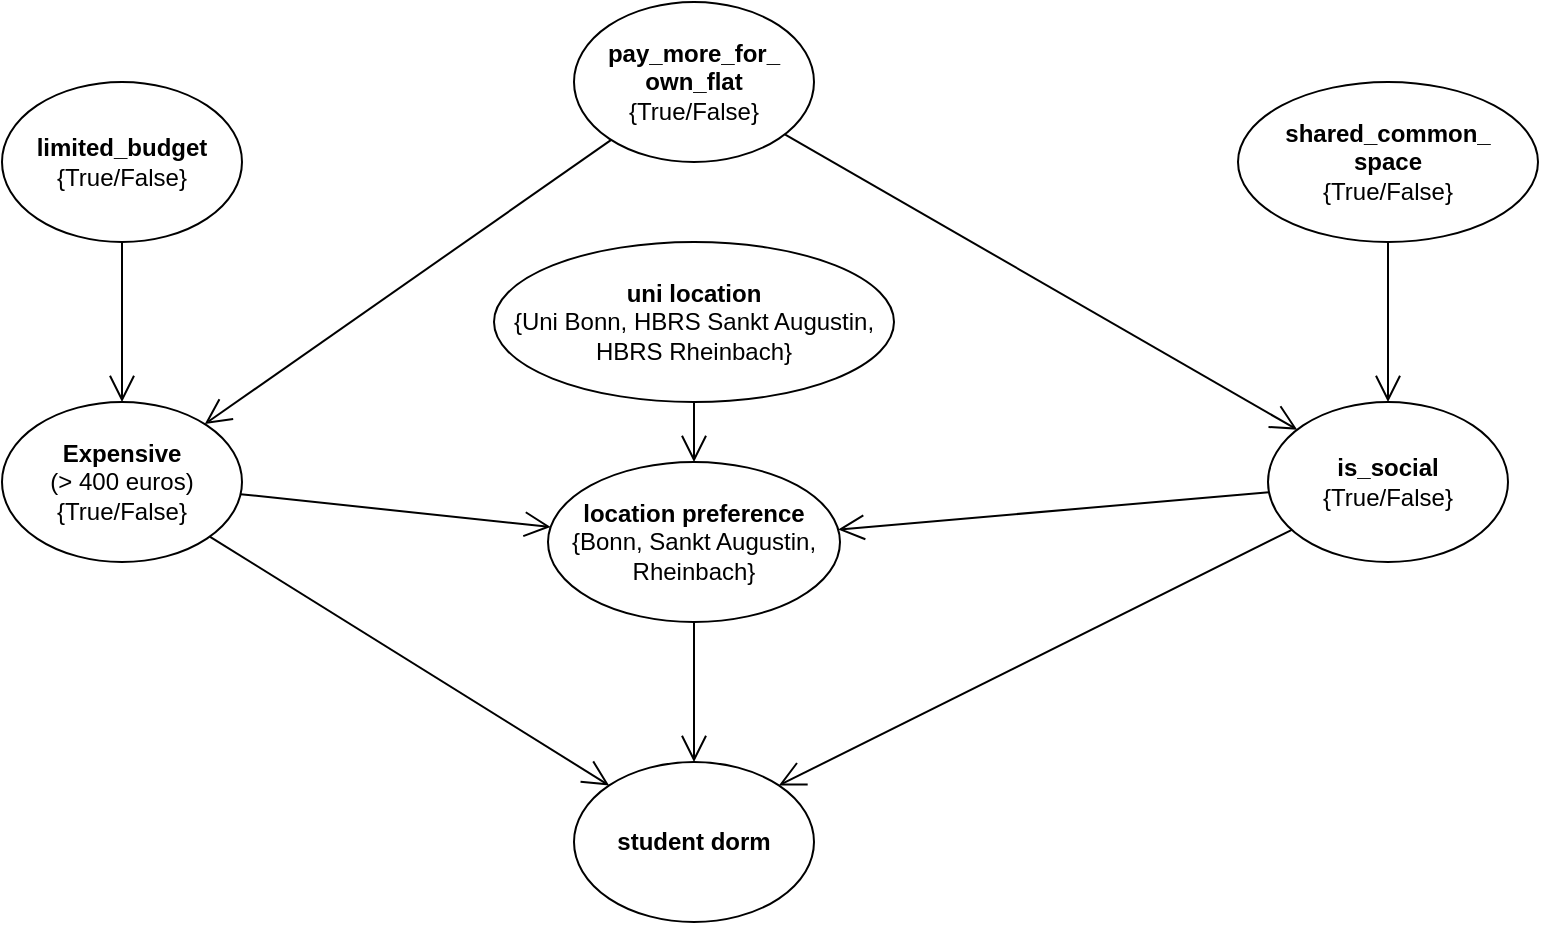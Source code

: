 <mxfile>
    <diagram id="ebjFQ3Yt5vL26mvpQOZ1" name="Seite-1">
        <mxGraphModel dx="890" dy="1488" grid="1" gridSize="10" guides="1" tooltips="1" connect="1" arrows="1" fold="1" page="1" pageScale="1" pageWidth="827" pageHeight="1169" math="0" shadow="0">
            <root>
                <mxCell id="0"/>
                <mxCell id="1" parent="0"/>
                <mxCell id="33" style="edgeStyle=none;html=1;endArrow=none;endFill=0;startArrow=open;startFill=0;endSize=11;startSize=11;" parent="1" source="9" target="32" edge="1">
                    <mxGeometry relative="1" as="geometry">
                        <mxPoint x="140" y="-114" as="sourcePoint"/>
                    </mxGeometry>
                </mxCell>
                <mxCell id="fqF_AGwBsZ2UhqrbTYR0-15" value="&lt;b&gt;student dorm&lt;/b&gt;" style="ellipse;whiteSpace=wrap;html=1;" parent="1" vertex="1">
                    <mxGeometry x="83" width="120" height="80" as="geometry"/>
                </mxCell>
                <mxCell id="131" style="edgeStyle=none;html=1;startArrow=none;startFill=0;endArrow=open;endFill=0;startSize=11;endSize=11;" parent="1" source="9" target="fqF_AGwBsZ2UhqrbTYR0-15" edge="1">
                    <mxGeometry relative="1" as="geometry"/>
                </mxCell>
                <mxCell id="9" value="&lt;b&gt;location preference&lt;/b&gt;&lt;br&gt;&lt;span style=&quot;&quot;&gt;{Bonn, Sankt Augustin, Rheinbach}&lt;/span&gt;" style="ellipse;whiteSpace=wrap;html=1;" parent="1" vertex="1">
                    <mxGeometry x="70" y="-150" width="146" height="80" as="geometry"/>
                </mxCell>
                <mxCell id="32" value="&lt;b&gt;uni location&lt;/b&gt;&lt;br&gt;&lt;span style=&quot;&quot;&gt;{Uni Bonn, HBRS Sankt Augustin, HBRS Rheinbach}&lt;/span&gt;" style="ellipse;whiteSpace=wrap;html=1;align=center;" parent="1" vertex="1">
                    <mxGeometry x="43" y="-260" width="200" height="80" as="geometry"/>
                </mxCell>
                <mxCell id="117" style="edgeStyle=none;html=1;endArrow=open;endFill=0;endSize=11;" parent="1" source="116" target="9" edge="1">
                    <mxGeometry relative="1" as="geometry"/>
                </mxCell>
                <mxCell id="132" style="edgeStyle=none;html=1;entryX=0;entryY=0;entryDx=0;entryDy=0;startArrow=none;startFill=0;endArrow=open;endFill=0;startSize=11;endSize=11;" parent="1" source="116" target="fqF_AGwBsZ2UhqrbTYR0-15" edge="1">
                    <mxGeometry relative="1" as="geometry"/>
                </mxCell>
                <mxCell id="116" value="&lt;b&gt;Expensive&lt;/b&gt; &lt;br&gt;(&amp;gt; 400 euros)&lt;br&gt;{True/False}" style="ellipse;whiteSpace=wrap;html=1;" parent="1" vertex="1">
                    <mxGeometry x="-203" y="-180" width="120" height="80" as="geometry"/>
                </mxCell>
                <mxCell id="129" style="edgeStyle=none;html=1;startArrow=none;startFill=0;endArrow=open;endFill=0;startSize=11;endSize=11;" parent="1" source="128" target="9" edge="1">
                    <mxGeometry relative="1" as="geometry"/>
                </mxCell>
                <mxCell id="130" style="edgeStyle=none;html=1;entryX=1;entryY=0;entryDx=0;entryDy=0;startArrow=none;startFill=0;endArrow=open;endFill=0;startSize=11;endSize=11;" parent="1" source="128" target="fqF_AGwBsZ2UhqrbTYR0-15" edge="1">
                    <mxGeometry relative="1" as="geometry"/>
                </mxCell>
                <mxCell id="128" value="&lt;b&gt;is_social&lt;/b&gt;&lt;br&gt;{True/False}" style="ellipse;whiteSpace=wrap;html=1;" parent="1" vertex="1">
                    <mxGeometry x="430" y="-180" width="120" height="80" as="geometry"/>
                </mxCell>
                <mxCell id="139" style="edgeStyle=none;html=1;startArrow=none;startFill=0;endArrow=open;endFill=0;endSize=11;" parent="1" source="133" target="116" edge="1">
                    <mxGeometry relative="1" as="geometry"/>
                </mxCell>
                <mxCell id="133" value="&lt;b&gt;limited_budget&lt;/b&gt;&lt;br&gt;{True/False}" style="ellipse;whiteSpace=wrap;html=1;" parent="1" vertex="1">
                    <mxGeometry x="-203" y="-340" width="120" height="80" as="geometry"/>
                </mxCell>
                <mxCell id="136" style="edgeStyle=none;html=1;startArrow=none;startFill=0;endArrow=open;endFill=0;endSize=11;" parent="1" source="134" target="116" edge="1">
                    <mxGeometry relative="1" as="geometry"/>
                </mxCell>
                <mxCell id="138" style="edgeStyle=none;html=1;startArrow=none;startFill=0;endArrow=open;endFill=0;endSize=11;" parent="1" source="134" target="128" edge="1">
                    <mxGeometry relative="1" as="geometry"/>
                </mxCell>
                <mxCell id="134" value="&lt;b&gt;pay_more_for_&lt;br&gt;own_flat&lt;br&gt;&lt;/b&gt;{True/False}&lt;b&gt;&lt;br&gt;&lt;/b&gt;" style="ellipse;whiteSpace=wrap;html=1;" parent="1" vertex="1">
                    <mxGeometry x="83" y="-380" width="120" height="80" as="geometry"/>
                </mxCell>
                <mxCell id="140" style="edgeStyle=none;html=1;entryX=0.5;entryY=0;entryDx=0;entryDy=0;startArrow=none;startFill=0;endArrow=open;endFill=0;endSize=11;" parent="1" source="135" target="128" edge="1">
                    <mxGeometry relative="1" as="geometry"/>
                </mxCell>
                <mxCell id="135" value="&lt;b&gt;shared_common_&lt;br&gt;space&lt;br&gt;&lt;/b&gt;{True/False}&lt;b&gt;&lt;br&gt;&lt;/b&gt;" style="ellipse;whiteSpace=wrap;html=1;" parent="1" vertex="1">
                    <mxGeometry x="415" y="-340" width="150" height="80" as="geometry"/>
                </mxCell>
            </root>
        </mxGraphModel>
    </diagram>
</mxfile>